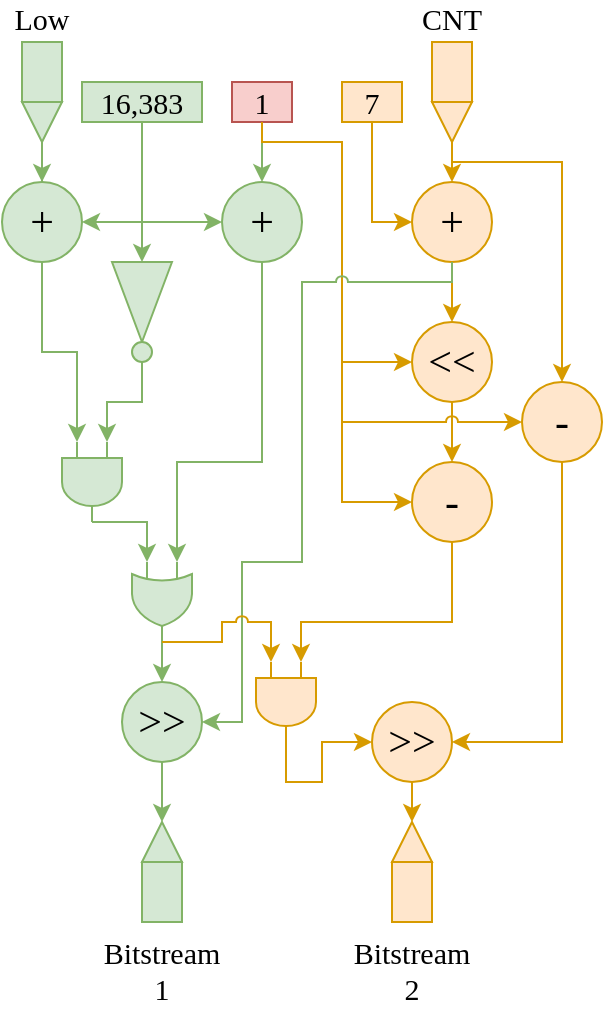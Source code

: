 <mxfile version="14.5.4" type="device"><diagram id="oowl9tS6huuuV18aVJwE" name="Page-1"><mxGraphModel dx="1422" dy="705" grid="1" gridSize="10" guides="1" tooltips="1" connect="1" arrows="1" fold="1" page="1" pageScale="1" pageWidth="850" pageHeight="1100" math="0" shadow="0"><root><mxCell id="0"/><mxCell id="1" parent="0"/><mxCell id="umOlFTHJz-IQ7qw4mWbh-7" style="edgeStyle=orthogonalEdgeStyle;rounded=0;orthogonalLoop=1;jettySize=auto;html=1;entryX=0.5;entryY=0;entryDx=0;entryDy=0;fontFamily=Lucida Console;fillColor=#d5e8d4;strokeColor=#82b366;" edge="1" parent="1" source="umOlFTHJz-IQ7qw4mWbh-1" target="umOlFTHJz-IQ7qw4mWbh-6"><mxGeometry relative="1" as="geometry"/></mxCell><mxCell id="umOlFTHJz-IQ7qw4mWbh-1" value="" style="triangle;whiteSpace=wrap;html=1;direction=south;fontFamily=Lucida Console;fillColor=#d5e8d4;strokeColor=#82b366;" vertex="1" parent="1"><mxGeometry x="190" y="220" width="20" height="20" as="geometry"/></mxCell><mxCell id="umOlFTHJz-IQ7qw4mWbh-3" value="Low" style="rounded=0;whiteSpace=wrap;html=1;direction=south;labelPosition=center;verticalLabelPosition=top;align=center;verticalAlign=bottom;fontFamily=Lucida Console;fillColor=#d5e8d4;strokeColor=#82b366;fontSize=15;" vertex="1" parent="1"><mxGeometry x="190" y="190" width="20" height="30" as="geometry"/></mxCell><mxCell id="umOlFTHJz-IQ7qw4mWbh-27" style="edgeStyle=orthogonalEdgeStyle;rounded=0;orthogonalLoop=1;jettySize=auto;html=1;exitX=1;exitY=0.5;exitDx=0;exitDy=0;entryX=0.5;entryY=0;entryDx=0;entryDy=0;endArrow=classic;endFill=1;fontFamily=Lucida Console;fontSize=15;fontColor=#000000;fillColor=#ffe6cc;strokeColor=#d79b00;" edge="1" parent="1" source="umOlFTHJz-IQ7qw4mWbh-4" target="umOlFTHJz-IQ7qw4mWbh-26"><mxGeometry relative="1" as="geometry"/></mxCell><mxCell id="umOlFTHJz-IQ7qw4mWbh-47" style="edgeStyle=orthogonalEdgeStyle;rounded=0;jumpStyle=arc;orthogonalLoop=1;jettySize=auto;html=1;exitX=1;exitY=0.5;exitDx=0;exitDy=0;entryX=0.5;entryY=0;entryDx=0;entryDy=0;endArrow=classic;endFill=1;fontFamily=Lucida Console;fontSize=15;fontColor=#000000;fillColor=#ffe6cc;strokeColor=#d79b00;" edge="1" parent="1" source="umOlFTHJz-IQ7qw4mWbh-4" target="umOlFTHJz-IQ7qw4mWbh-46"><mxGeometry relative="1" as="geometry"><Array as="points"><mxPoint x="405" y="250"/><mxPoint x="460" y="250"/></Array></mxGeometry></mxCell><mxCell id="umOlFTHJz-IQ7qw4mWbh-4" value="" style="triangle;whiteSpace=wrap;html=1;direction=south;fontFamily=Lucida Console;fillColor=#ffe6cc;strokeColor=#d79b00;" vertex="1" parent="1"><mxGeometry x="395" y="220" width="20" height="20" as="geometry"/></mxCell><mxCell id="umOlFTHJz-IQ7qw4mWbh-5" value="CNT" style="rounded=0;whiteSpace=wrap;html=1;direction=south;labelPosition=center;verticalLabelPosition=top;align=center;verticalAlign=bottom;fontFamily=Lucida Console;fillColor=#ffe6cc;strokeColor=#d79b00;fontSize=15;" vertex="1" parent="1"><mxGeometry x="395" y="190" width="20" height="30" as="geometry"/></mxCell><mxCell id="umOlFTHJz-IQ7qw4mWbh-17" style="edgeStyle=orthogonalEdgeStyle;rounded=0;orthogonalLoop=1;jettySize=auto;html=1;entryX=0;entryY=0.75;entryDx=0;entryDy=0;entryPerimeter=0;fontFamily=Lucida Console;fontSize=15;fontColor=#000000;fillColor=#d5e8d4;strokeColor=#82b366;" edge="1" parent="1" source="umOlFTHJz-IQ7qw4mWbh-6" target="umOlFTHJz-IQ7qw4mWbh-16"><mxGeometry relative="1" as="geometry"/></mxCell><mxCell id="umOlFTHJz-IQ7qw4mWbh-6" value="+" style="ellipse;whiteSpace=wrap;html=1;aspect=fixed;fontFamily=Lucida Console;fontSize=21;fillColor=#d5e8d4;strokeColor=#82b366;" vertex="1" parent="1"><mxGeometry x="180" y="260" width="40" height="40" as="geometry"/></mxCell><mxCell id="umOlFTHJz-IQ7qw4mWbh-12" style="edgeStyle=orthogonalEdgeStyle;rounded=0;orthogonalLoop=1;jettySize=auto;html=1;entryX=1;entryY=0.5;entryDx=0;entryDy=0;fontFamily=Lucida Console;fontSize=15;fontColor=#000000;fillColor=#d5e8d4;strokeColor=#82b366;" edge="1" parent="1" source="umOlFTHJz-IQ7qw4mWbh-11" target="umOlFTHJz-IQ7qw4mWbh-6"><mxGeometry relative="1" as="geometry"/></mxCell><mxCell id="umOlFTHJz-IQ7qw4mWbh-15" style="edgeStyle=orthogonalEdgeStyle;rounded=0;orthogonalLoop=1;jettySize=auto;html=1;entryX=0;entryY=0.5;entryDx=0;entryDy=0;fontFamily=Lucida Console;fontSize=15;fontColor=#000000;fillColor=#d5e8d4;strokeColor=#82b366;" edge="1" parent="1" source="umOlFTHJz-IQ7qw4mWbh-11" target="umOlFTHJz-IQ7qw4mWbh-13"><mxGeometry relative="1" as="geometry"/></mxCell><mxCell id="umOlFTHJz-IQ7qw4mWbh-21" style="edgeStyle=orthogonalEdgeStyle;rounded=0;orthogonalLoop=1;jettySize=auto;html=1;entryX=0;entryY=0.5;entryDx=0;entryDy=0;endArrow=classic;endFill=1;fontFamily=Lucida Console;fontSize=15;fontColor=#000000;exitX=0.5;exitY=1;exitDx=0;exitDy=0;fillColor=#d5e8d4;strokeColor=#82b366;" edge="1" parent="1" source="umOlFTHJz-IQ7qw4mWbh-11" target="umOlFTHJz-IQ7qw4mWbh-22"><mxGeometry relative="1" as="geometry"><Array as="points"><mxPoint x="250" y="280"/></Array></mxGeometry></mxCell><mxCell id="umOlFTHJz-IQ7qw4mWbh-11" value="16,383" style="text;html=1;align=center;verticalAlign=middle;whiteSpace=wrap;rounded=0;fontFamily=Lucida Console;fontSize=15;strokeColor=#82b366;fillColor=#d5e8d4;" vertex="1" parent="1"><mxGeometry x="220" y="210" width="60" height="20" as="geometry"/></mxCell><mxCell id="umOlFTHJz-IQ7qw4mWbh-13" value="" style="triangle;whiteSpace=wrap;html=1;fontFamily=Lucida Console;fontSize=15;direction=south;fillColor=#d5e8d4;strokeColor=#82b366;" vertex="1" parent="1"><mxGeometry x="235" y="300" width="30" height="40" as="geometry"/></mxCell><mxCell id="umOlFTHJz-IQ7qw4mWbh-18" style="edgeStyle=orthogonalEdgeStyle;rounded=0;orthogonalLoop=1;jettySize=auto;html=1;exitX=0.5;exitY=1;exitDx=0;exitDy=0;entryX=0;entryY=0.25;entryDx=0;entryDy=0;entryPerimeter=0;fontFamily=Lucida Console;fontSize=15;fontColor=#000000;fillColor=#d5e8d4;strokeColor=#82b366;" edge="1" parent="1" source="umOlFTHJz-IQ7qw4mWbh-14" target="umOlFTHJz-IQ7qw4mWbh-16"><mxGeometry relative="1" as="geometry"/></mxCell><mxCell id="umOlFTHJz-IQ7qw4mWbh-14" value="" style="ellipse;whiteSpace=wrap;html=1;aspect=fixed;fontFamily=Lucida Console;fontSize=15;fillColor=#d5e8d4;strokeColor=#82b366;" vertex="1" parent="1"><mxGeometry x="245" y="340" width="10" height="10" as="geometry"/></mxCell><mxCell id="umOlFTHJz-IQ7qw4mWbh-20" style="edgeStyle=orthogonalEdgeStyle;rounded=0;orthogonalLoop=1;jettySize=auto;html=1;entryX=0;entryY=0.75;entryDx=0;entryDy=0;entryPerimeter=0;fontFamily=Lucida Console;fontSize=15;fontColor=#000000;exitX=1;exitY=0.5;exitDx=0;exitDy=0;exitPerimeter=0;fillColor=#d5e8d4;strokeColor=#82b366;" edge="1" parent="1" source="umOlFTHJz-IQ7qw4mWbh-16" target="umOlFTHJz-IQ7qw4mWbh-19"><mxGeometry relative="1" as="geometry"/></mxCell><mxCell id="umOlFTHJz-IQ7qw4mWbh-16" value="" style="verticalLabelPosition=bottom;shadow=0;dashed=0;align=center;html=1;verticalAlign=top;shape=mxgraph.electrical.logic_gates.logic_gate;operation=and;fontFamily=Lucida Console;fontSize=15;direction=south;fillColor=#d5e8d4;strokeColor=#82b366;" vertex="1" parent="1"><mxGeometry x="210" y="390" width="30" height="40" as="geometry"/></mxCell><mxCell id="umOlFTHJz-IQ7qw4mWbh-53" style="edgeStyle=orthogonalEdgeStyle;rounded=0;jumpStyle=arc;orthogonalLoop=1;jettySize=auto;html=1;exitX=1;exitY=0.5;exitDx=0;exitDy=0;exitPerimeter=0;entryX=0.5;entryY=0;entryDx=0;entryDy=0;endArrow=classic;endFill=1;fontFamily=Lucida Console;fontSize=15;fontColor=#000000;fillColor=#d5e8d4;strokeColor=#82b366;" edge="1" parent="1" source="umOlFTHJz-IQ7qw4mWbh-19" target="umOlFTHJz-IQ7qw4mWbh-45"><mxGeometry relative="1" as="geometry"/></mxCell><mxCell id="umOlFTHJz-IQ7qw4mWbh-19" value="" style="verticalLabelPosition=bottom;shadow=0;dashed=0;align=center;html=1;verticalAlign=top;shape=mxgraph.electrical.logic_gates.logic_gate;operation=or;strokeColor=#82b366;fontFamily=Lucida Console;fontSize=15;direction=south;fillColor=#d5e8d4;" vertex="1" parent="1"><mxGeometry x="245" y="450" width="30" height="40" as="geometry"/></mxCell><mxCell id="umOlFTHJz-IQ7qw4mWbh-25" style="edgeStyle=orthogonalEdgeStyle;rounded=0;orthogonalLoop=1;jettySize=auto;html=1;entryX=0;entryY=0.25;entryDx=0;entryDy=0;entryPerimeter=0;endArrow=classic;endFill=1;fontFamily=Lucida Console;fontSize=15;fontColor=#000000;fillColor=#d5e8d4;strokeColor=#82b366;" edge="1" parent="1" source="umOlFTHJz-IQ7qw4mWbh-22" target="umOlFTHJz-IQ7qw4mWbh-19"><mxGeometry relative="1" as="geometry"><Array as="points"><mxPoint x="310" y="400"/><mxPoint x="268" y="400"/></Array></mxGeometry></mxCell><mxCell id="umOlFTHJz-IQ7qw4mWbh-22" value="+" style="ellipse;whiteSpace=wrap;html=1;aspect=fixed;fontFamily=Lucida Console;fontSize=21;fillColor=#d5e8d4;strokeColor=#82b366;" vertex="1" parent="1"><mxGeometry x="290" y="260" width="40" height="40" as="geometry"/></mxCell><mxCell id="umOlFTHJz-IQ7qw4mWbh-24" style="edgeStyle=orthogonalEdgeStyle;rounded=0;orthogonalLoop=1;jettySize=auto;html=1;entryX=0.5;entryY=0;entryDx=0;entryDy=0;endArrow=classic;endFill=1;fontFamily=Lucida Console;fontSize=15;fontColor=#000000;fillColor=#d5e8d4;strokeColor=#82b366;" edge="1" parent="1" source="umOlFTHJz-IQ7qw4mWbh-23" target="umOlFTHJz-IQ7qw4mWbh-22"><mxGeometry relative="1" as="geometry"/></mxCell><mxCell id="umOlFTHJz-IQ7qw4mWbh-32" style="edgeStyle=orthogonalEdgeStyle;rounded=0;orthogonalLoop=1;jettySize=auto;html=1;exitX=0.5;exitY=1;exitDx=0;exitDy=0;entryX=0;entryY=0.5;entryDx=0;entryDy=0;endArrow=classic;endFill=1;fontFamily=Lucida Console;fontSize=15;fontColor=#000000;fillColor=#ffe6cc;strokeColor=#d79b00;" edge="1" parent="1" source="umOlFTHJz-IQ7qw4mWbh-23" target="umOlFTHJz-IQ7qw4mWbh-30"><mxGeometry relative="1" as="geometry"><Array as="points"><mxPoint x="310" y="240"/><mxPoint x="350" y="240"/><mxPoint x="350" y="350"/></Array></mxGeometry></mxCell><mxCell id="umOlFTHJz-IQ7qw4mWbh-35" style="edgeStyle=orthogonalEdgeStyle;rounded=0;orthogonalLoop=1;jettySize=auto;html=1;exitX=0.5;exitY=1;exitDx=0;exitDy=0;entryX=0;entryY=0.5;entryDx=0;entryDy=0;endArrow=classic;endFill=1;fontFamily=Lucida Console;fontSize=15;fontColor=#000000;fillColor=#ffe6cc;strokeColor=#d79b00;" edge="1" parent="1" source="umOlFTHJz-IQ7qw4mWbh-23" target="umOlFTHJz-IQ7qw4mWbh-33"><mxGeometry relative="1" as="geometry"><Array as="points"><mxPoint x="310" y="240"/><mxPoint x="350" y="240"/><mxPoint x="350" y="420"/></Array></mxGeometry></mxCell><mxCell id="umOlFTHJz-IQ7qw4mWbh-23" value="1" style="text;html=1;align=center;verticalAlign=middle;whiteSpace=wrap;rounded=0;fontFamily=Lucida Console;fontSize=15;strokeColor=#b85450;fillColor=#f8cecc;" vertex="1" parent="1"><mxGeometry x="295" y="210" width="30" height="20" as="geometry"/></mxCell><mxCell id="umOlFTHJz-IQ7qw4mWbh-31" style="edgeStyle=orthogonalEdgeStyle;rounded=0;orthogonalLoop=1;jettySize=auto;html=1;exitX=0.5;exitY=1;exitDx=0;exitDy=0;entryX=0.5;entryY=0;entryDx=0;entryDy=0;endArrow=classic;endFill=1;fontFamily=Lucida Console;fontSize=15;fontColor=#000000;fillColor=#ffe6cc;strokeColor=#d79b00;" edge="1" parent="1" source="umOlFTHJz-IQ7qw4mWbh-26" target="umOlFTHJz-IQ7qw4mWbh-30"><mxGeometry relative="1" as="geometry"/></mxCell><mxCell id="umOlFTHJz-IQ7qw4mWbh-26" value="+" style="ellipse;whiteSpace=wrap;html=1;aspect=fixed;fontFamily=Lucida Console;fontSize=21;fillColor=#ffe6cc;strokeColor=#d79b00;" vertex="1" parent="1"><mxGeometry x="385" y="260" width="40" height="40" as="geometry"/></mxCell><mxCell id="umOlFTHJz-IQ7qw4mWbh-29" style="edgeStyle=orthogonalEdgeStyle;rounded=0;orthogonalLoop=1;jettySize=auto;html=1;entryX=0;entryY=0.5;entryDx=0;entryDy=0;endArrow=classic;endFill=1;fontFamily=Lucida Console;fontSize=15;fontColor=#000000;exitX=0.5;exitY=1;exitDx=0;exitDy=0;fillColor=#ffe6cc;strokeColor=#d79b00;" edge="1" parent="1" source="umOlFTHJz-IQ7qw4mWbh-28" target="umOlFTHJz-IQ7qw4mWbh-26"><mxGeometry relative="1" as="geometry"/></mxCell><mxCell id="umOlFTHJz-IQ7qw4mWbh-28" value="7" style="text;html=1;align=center;verticalAlign=middle;whiteSpace=wrap;rounded=0;fontFamily=Lucida Console;fontSize=15;strokeColor=#d79b00;fillColor=#ffe6cc;" vertex="1" parent="1"><mxGeometry x="350" y="210" width="30" height="20" as="geometry"/></mxCell><mxCell id="umOlFTHJz-IQ7qw4mWbh-34" style="edgeStyle=orthogonalEdgeStyle;rounded=0;orthogonalLoop=1;jettySize=auto;html=1;entryX=0.5;entryY=0;entryDx=0;entryDy=0;endArrow=classic;endFill=1;fontFamily=Lucida Console;fontSize=15;fontColor=#000000;fillColor=#ffe6cc;strokeColor=#d79b00;" edge="1" parent="1" source="umOlFTHJz-IQ7qw4mWbh-30" target="umOlFTHJz-IQ7qw4mWbh-33"><mxGeometry relative="1" as="geometry"/></mxCell><mxCell id="umOlFTHJz-IQ7qw4mWbh-30" value="&amp;lt;&amp;lt;" style="ellipse;whiteSpace=wrap;html=1;aspect=fixed;fontFamily=Lucida Console;fontSize=21;fillColor=#ffe6cc;strokeColor=#d79b00;" vertex="1" parent="1"><mxGeometry x="385" y="330" width="40" height="40" as="geometry"/></mxCell><mxCell id="umOlFTHJz-IQ7qw4mWbh-40" style="edgeStyle=orthogonalEdgeStyle;rounded=0;jumpStyle=arc;orthogonalLoop=1;jettySize=auto;html=1;exitX=0.5;exitY=1;exitDx=0;exitDy=0;entryX=0;entryY=0.25;entryDx=0;entryDy=0;entryPerimeter=0;endArrow=classic;endFill=1;fontFamily=Lucida Console;fontSize=15;fontColor=#000000;fillColor=#ffe6cc;strokeColor=#d79b00;" edge="1" parent="1" source="umOlFTHJz-IQ7qw4mWbh-33" target="umOlFTHJz-IQ7qw4mWbh-37"><mxGeometry relative="1" as="geometry"><Array as="points"><mxPoint x="405" y="480"/><mxPoint x="329" y="480"/></Array></mxGeometry></mxCell><mxCell id="umOlFTHJz-IQ7qw4mWbh-33" value="-" style="ellipse;whiteSpace=wrap;html=1;aspect=fixed;fontFamily=Lucida Console;fontSize=21;fillColor=#ffe6cc;strokeColor=#d79b00;" vertex="1" parent="1"><mxGeometry x="385" y="400" width="40" height="40" as="geometry"/></mxCell><mxCell id="umOlFTHJz-IQ7qw4mWbh-51" style="edgeStyle=orthogonalEdgeStyle;rounded=0;jumpStyle=arc;orthogonalLoop=1;jettySize=auto;html=1;exitX=1;exitY=0.5;exitDx=0;exitDy=0;exitPerimeter=0;entryX=0;entryY=0.5;entryDx=0;entryDy=0;endArrow=classic;endFill=1;fontFamily=Lucida Console;fontSize=15;fontColor=#000000;fillColor=#ffe6cc;strokeColor=#d79b00;" edge="1" parent="1" source="umOlFTHJz-IQ7qw4mWbh-37" target="umOlFTHJz-IQ7qw4mWbh-49"><mxGeometry relative="1" as="geometry"><Array as="points"><mxPoint x="322" y="560"/><mxPoint x="340" y="560"/><mxPoint x="340" y="540"/></Array></mxGeometry></mxCell><mxCell id="umOlFTHJz-IQ7qw4mWbh-37" value="" style="verticalLabelPosition=bottom;shadow=0;dashed=0;align=center;html=1;verticalAlign=top;shape=mxgraph.electrical.logic_gates.logic_gate;operation=and;fontFamily=Lucida Console;fontSize=15;direction=south;fillColor=#ffe6cc;strokeColor=#d79b00;" vertex="1" parent="1"><mxGeometry x="307" y="500" width="30" height="40" as="geometry"/></mxCell><mxCell id="umOlFTHJz-IQ7qw4mWbh-41" value="" style="triangle;whiteSpace=wrap;html=1;direction=north;fontFamily=Lucida Console;fillColor=#d5e8d4;strokeColor=#82b366;" vertex="1" parent="1"><mxGeometry x="250" y="580" width="20" height="20" as="geometry"/></mxCell><mxCell id="umOlFTHJz-IQ7qw4mWbh-42" value="Bitstream 1" style="rounded=0;whiteSpace=wrap;html=1;direction=south;labelPosition=center;verticalLabelPosition=bottom;align=center;verticalAlign=top;fontFamily=Lucida Console;fillColor=#d5e8d4;strokeColor=#82b366;fontSize=15;" vertex="1" parent="1"><mxGeometry x="250" y="600" width="20" height="30" as="geometry"/></mxCell><mxCell id="umOlFTHJz-IQ7qw4mWbh-43" value="" style="triangle;whiteSpace=wrap;html=1;direction=north;fontFamily=Lucida Console;fillColor=#ffe6cc;strokeColor=#d79b00;" vertex="1" parent="1"><mxGeometry x="375" y="580" width="20" height="20" as="geometry"/></mxCell><mxCell id="umOlFTHJz-IQ7qw4mWbh-44" value="Bitstream 2" style="rounded=0;whiteSpace=wrap;html=1;direction=south;labelPosition=center;verticalLabelPosition=bottom;align=center;verticalAlign=top;fontFamily=Lucida Console;fillColor=#ffe6cc;strokeColor=#d79b00;fontSize=15;" vertex="1" parent="1"><mxGeometry x="375" y="600" width="20" height="30" as="geometry"/></mxCell><mxCell id="umOlFTHJz-IQ7qw4mWbh-56" style="edgeStyle=orthogonalEdgeStyle;rounded=0;jumpStyle=arc;orthogonalLoop=1;jettySize=auto;html=1;exitX=0.5;exitY=1;exitDx=0;exitDy=0;entryX=1;entryY=0.5;entryDx=0;entryDy=0;endArrow=classic;endFill=1;fontFamily=Lucida Console;fontSize=15;fontColor=#000000;fillColor=#d5e8d4;strokeColor=#82b366;" edge="1" parent="1" source="umOlFTHJz-IQ7qw4mWbh-45" target="umOlFTHJz-IQ7qw4mWbh-41"><mxGeometry relative="1" as="geometry"/></mxCell><mxCell id="umOlFTHJz-IQ7qw4mWbh-45" value="&amp;gt;&amp;gt;" style="ellipse;whiteSpace=wrap;html=1;aspect=fixed;fontFamily=Lucida Console;fontSize=21;fillColor=#d5e8d4;strokeColor=#82b366;" vertex="1" parent="1"><mxGeometry x="240" y="510" width="40" height="40" as="geometry"/></mxCell><mxCell id="umOlFTHJz-IQ7qw4mWbh-52" style="edgeStyle=orthogonalEdgeStyle;rounded=0;jumpStyle=arc;orthogonalLoop=1;jettySize=auto;html=1;entryX=1;entryY=0.5;entryDx=0;entryDy=0;endArrow=classic;endFill=1;fontFamily=Lucida Console;fontSize=15;fontColor=#000000;fillColor=#ffe6cc;strokeColor=#d79b00;" edge="1" parent="1" source="umOlFTHJz-IQ7qw4mWbh-46" target="umOlFTHJz-IQ7qw4mWbh-49"><mxGeometry relative="1" as="geometry"><Array as="points"><mxPoint x="460" y="540"/></Array></mxGeometry></mxCell><mxCell id="umOlFTHJz-IQ7qw4mWbh-46" value="-" style="ellipse;whiteSpace=wrap;html=1;aspect=fixed;fontFamily=Lucida Console;fontSize=21;fillColor=#ffe6cc;strokeColor=#d79b00;" vertex="1" parent="1"><mxGeometry x="440" y="360" width="40" height="40" as="geometry"/></mxCell><mxCell id="umOlFTHJz-IQ7qw4mWbh-48" style="edgeStyle=orthogonalEdgeStyle;rounded=0;jumpStyle=arc;orthogonalLoop=1;jettySize=auto;html=1;exitX=0.5;exitY=1;exitDx=0;exitDy=0;entryX=0;entryY=0.5;entryDx=0;entryDy=0;endArrow=classic;endFill=1;fontFamily=Lucida Console;fontSize=15;fontColor=#000000;fillColor=#ffe6cc;strokeColor=#d79b00;" edge="1" parent="1" source="umOlFTHJz-IQ7qw4mWbh-23" target="umOlFTHJz-IQ7qw4mWbh-46"><mxGeometry relative="1" as="geometry"><Array as="points"><mxPoint x="310" y="240"/><mxPoint x="350" y="240"/><mxPoint x="350" y="380"/></Array></mxGeometry></mxCell><mxCell id="umOlFTHJz-IQ7qw4mWbh-50" style="edgeStyle=orthogonalEdgeStyle;rounded=0;jumpStyle=arc;orthogonalLoop=1;jettySize=auto;html=1;exitX=0.5;exitY=1;exitDx=0;exitDy=0;entryX=1;entryY=0.5;entryDx=0;entryDy=0;endArrow=classic;endFill=1;fontFamily=Lucida Console;fontSize=15;fontColor=#000000;fillColor=#ffe6cc;strokeColor=#d79b00;" edge="1" parent="1" source="umOlFTHJz-IQ7qw4mWbh-49" target="umOlFTHJz-IQ7qw4mWbh-43"><mxGeometry relative="1" as="geometry"/></mxCell><mxCell id="umOlFTHJz-IQ7qw4mWbh-49" value="&amp;gt;&amp;gt;" style="ellipse;whiteSpace=wrap;html=1;aspect=fixed;fontFamily=Lucida Console;fontSize=21;fillColor=#ffe6cc;strokeColor=#d79b00;" vertex="1" parent="1"><mxGeometry x="365" y="520" width="40" height="40" as="geometry"/></mxCell><mxCell id="umOlFTHJz-IQ7qw4mWbh-55" style="edgeStyle=orthogonalEdgeStyle;rounded=0;jumpStyle=arc;orthogonalLoop=1;jettySize=auto;html=1;entryX=1;entryY=0.5;entryDx=0;entryDy=0;endArrow=classic;endFill=1;fontFamily=Lucida Console;fontSize=15;fontColor=#000000;fillColor=#d5e8d4;strokeColor=#82b366;exitX=0.5;exitY=1;exitDx=0;exitDy=0;" edge="1" parent="1" source="umOlFTHJz-IQ7qw4mWbh-26" target="umOlFTHJz-IQ7qw4mWbh-45"><mxGeometry relative="1" as="geometry"><Array as="points"><mxPoint x="405" y="310"/><mxPoint x="330" y="310"/><mxPoint x="330" y="450"/><mxPoint x="300" y="450"/><mxPoint x="300" y="530"/></Array></mxGeometry></mxCell><mxCell id="umOlFTHJz-IQ7qw4mWbh-39" style="edgeStyle=orthogonalEdgeStyle;rounded=0;orthogonalLoop=1;jettySize=auto;html=1;exitX=1;exitY=0.5;exitDx=0;exitDy=0;exitPerimeter=0;entryX=0;entryY=0.75;entryDx=0;entryDy=0;entryPerimeter=0;endArrow=classic;endFill=1;fontFamily=Lucida Console;fontSize=15;fontColor=#000000;jumpStyle=arc;fillColor=#ffe6cc;strokeColor=#d79b00;" edge="1" parent="1" source="umOlFTHJz-IQ7qw4mWbh-19" target="umOlFTHJz-IQ7qw4mWbh-37"><mxGeometry relative="1" as="geometry"><Array as="points"><mxPoint x="290" y="490"/><mxPoint x="290" y="480"/><mxPoint x="315" y="480"/></Array></mxGeometry></mxCell></root></mxGraphModel></diagram></mxfile>